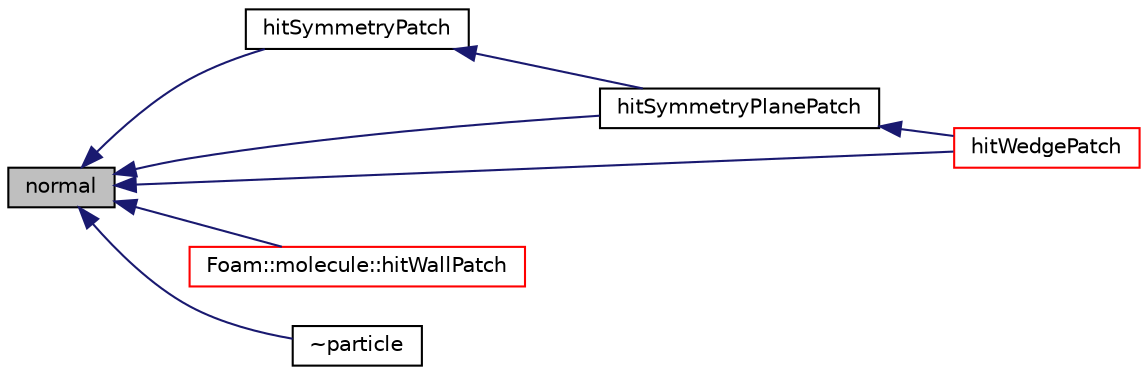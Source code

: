 digraph "normal"
{
  bgcolor="transparent";
  edge [fontname="Helvetica",fontsize="10",labelfontname="Helvetica",labelfontsize="10"];
  node [fontname="Helvetica",fontsize="10",shape=record];
  rankdir="LR";
  Node1 [label="normal",height=0.2,width=0.4,color="black", fillcolor="grey75", style="filled", fontcolor="black"];
  Node1 -> Node2 [dir="back",color="midnightblue",fontsize="10",style="solid",fontname="Helvetica"];
  Node2 [label="hitSymmetryPatch",height=0.2,width=0.4,color="black",URL="$a01813.html#a232d12f07f45b23a1cf401bb83d5c234",tooltip="Overridable function to handle the particle hitting a. "];
  Node2 -> Node3 [dir="back",color="midnightblue",fontsize="10",style="solid",fontname="Helvetica"];
  Node3 [label="hitSymmetryPlanePatch",height=0.2,width=0.4,color="black",URL="$a01813.html#a5fd627c463017369f165aaab03775166",tooltip="Overridable function to handle the particle hitting a. "];
  Node3 -> Node4 [dir="back",color="midnightblue",fontsize="10",style="solid",fontname="Helvetica"];
  Node4 [label="hitWedgePatch",height=0.2,width=0.4,color="red",URL="$a01813.html#a6d625cb12c13358b06545a2a0875809a",tooltip="Overridable function to handle the particle hitting a wedgePatch. "];
  Node1 -> Node3 [dir="back",color="midnightblue",fontsize="10",style="solid",fontname="Helvetica"];
  Node1 -> Node5 [dir="back",color="midnightblue",fontsize="10",style="solid",fontname="Helvetica"];
  Node5 [label="Foam::molecule::hitWallPatch",height=0.2,width=0.4,color="red",URL="$a01554.html#a83ddd4996e7a12d68168442c5f04ca72",tooltip="Overridable function to handle the particle hitting a wallPatch. "];
  Node1 -> Node4 [dir="back",color="midnightblue",fontsize="10",style="solid",fontname="Helvetica"];
  Node1 -> Node6 [dir="back",color="midnightblue",fontsize="10",style="solid",fontname="Helvetica"];
  Node6 [label="~particle",height=0.2,width=0.4,color="black",URL="$a01813.html#a21cc76910d09c0550f6ce9f2ed3b2f52",tooltip="Destructor. "];
}
